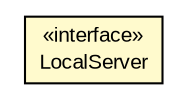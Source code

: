 #!/usr/local/bin/dot
#
# Class diagram 
# Generated by UMLGraph version 5.1 (http://www.umlgraph.org/)
#

digraph G {
	edge [fontname="arial",fontsize=10,labelfontname="arial",labelfontsize=10];
	node [fontname="arial",fontsize=10,shape=plaintext];
	nodesep=0.25;
	ranksep=0.5;
	// io.nextweb.common.LocalServer
	c5483 [label=<<table title="io.nextweb.common.LocalServer" border="0" cellborder="1" cellspacing="0" cellpadding="2" port="p" bgcolor="lemonChiffon" href="./LocalServer.html">
		<tr><td><table border="0" cellspacing="0" cellpadding="1">
<tr><td align="center" balign="center"> &#171;interface&#187; </td></tr>
<tr><td align="center" balign="center"> LocalServer </td></tr>
		</table></td></tr>
		</table>>, fontname="arial", fontcolor="black", fontsize=10.0];
}

